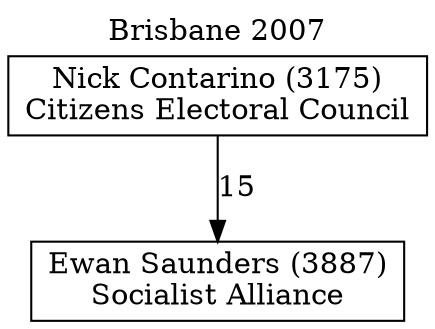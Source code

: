 // House preference flow
digraph "Ewan Saunders (3887)_Brisbane_2007" {
	graph [label="Brisbane 2007" labelloc=t mclimit=10]
	node [shape=box]
	"Ewan Saunders (3887)" [label="Ewan Saunders (3887)
Socialist Alliance"]
	"Nick Contarino (3175)" [label="Nick Contarino (3175)
Citizens Electoral Council"]
	"Nick Contarino (3175)" -> "Ewan Saunders (3887)" [label=15]
}
